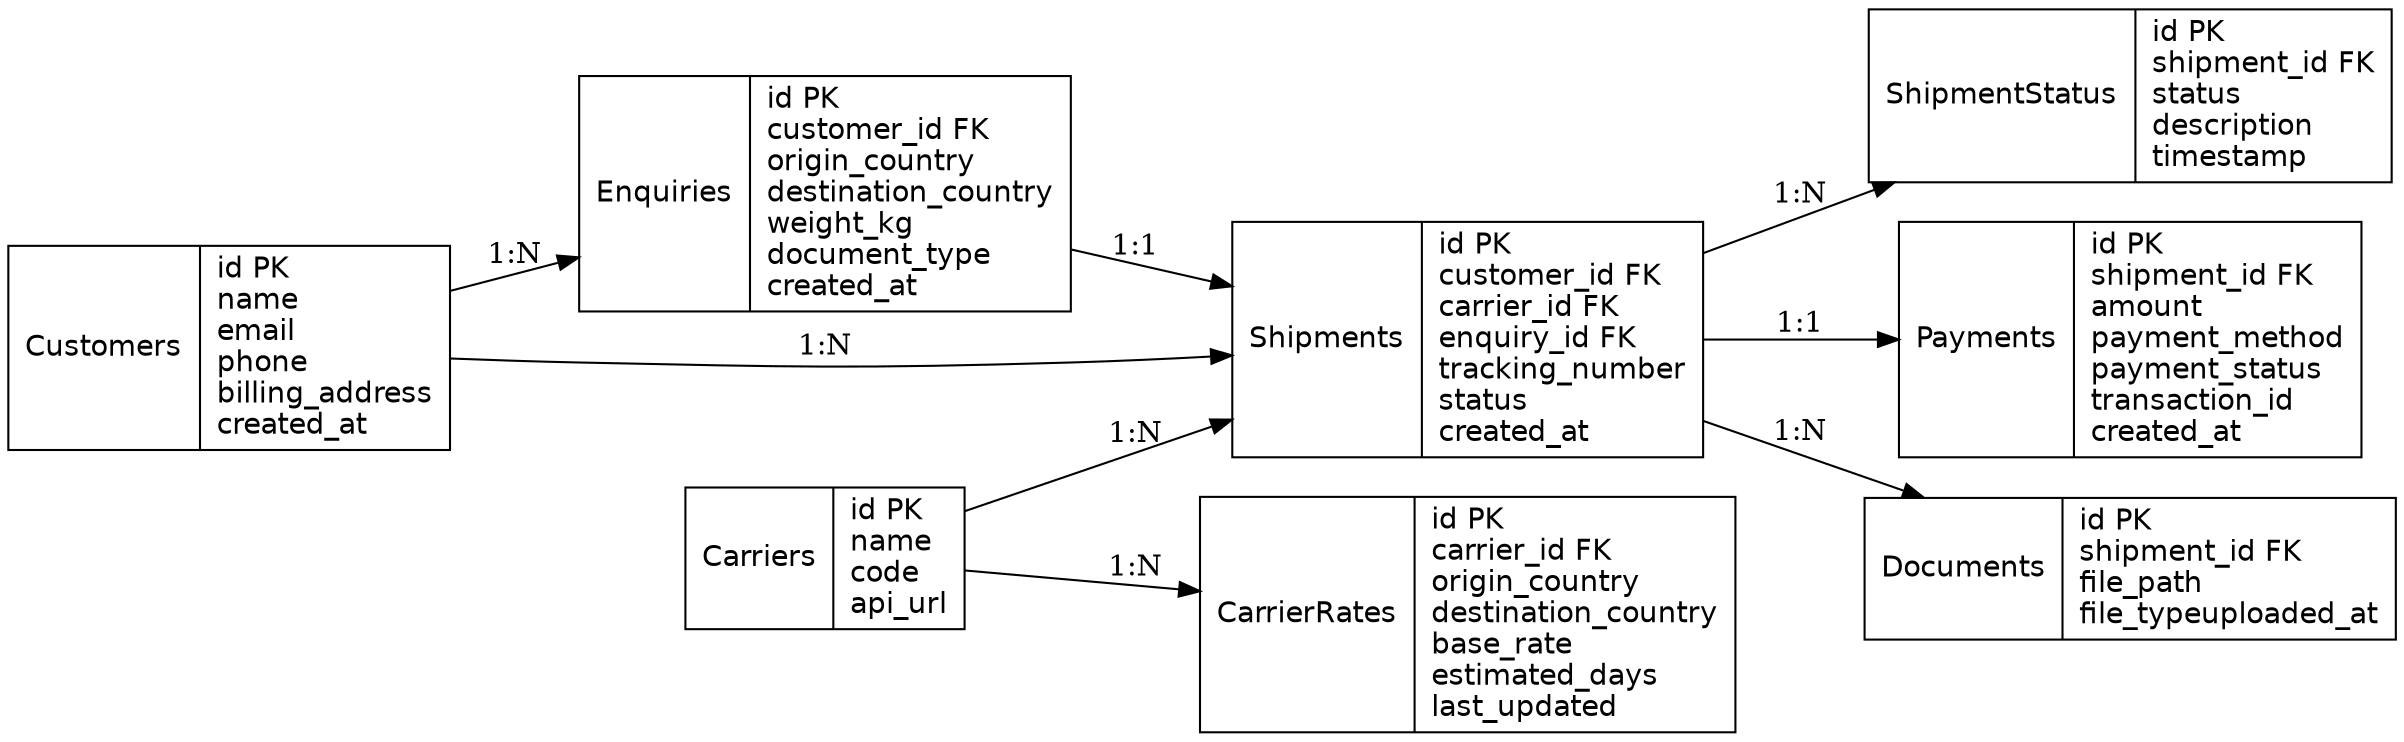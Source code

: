 digraph ShipmentERD {
    rankdir=LR;
    node [shape=record, fontname="Helvetica"];

    Customers [label="{Customers|id PK\lname\lemail\lphone\lbilling_address\lcreated_at\l}"];
    Enquiries [label="{Enquiries|id PK\lcustomer_id FK\lorigin_country\ldestination_country\lweight_kg\ldocument_type\lcreated_at\l}"];
    Carriers [label="{Carriers|id PK\lname\lcode\lapi_url\l}"];
    CarrierRates [label="{CarrierRates|id PK\lcarrier_id FK\lorigin_country\ldestination_country\lbase_rate\lestimated_days\llast_updated\l}"];
    Shipments [label="{Shipments|id PK\lcustomer_id FK\lcarrier_id FK\lenquiry_id FK\ltracking_number\lstatus\lcreated_at\l}"];
    ShipmentStatus [label="{ShipmentStatus|id PK\lshipment_id FK\lstatus\ldescription\ltimestamp\l}"];
    Payments [label="{Payments|id PK\lshipment_id FK\lamount\lpayment_method\lpayment_status\ltransaction_id\lcreated_at\l}"];
    Documents [label="{Documents|id PK\lshipment_id FK\lfile_path\lfile_type\uploaded_at\l}"];

    Customers -> Enquiries [label="1:N"];
    Customers -> Shipments [label="1:N"];
    Enquiries -> Shipments [label="1:1"];
    Carriers -> CarrierRates [label="1:N"];
    Carriers -> Shipments [label="1:N"];
    Shipments -> ShipmentStatus [label="1:N"];
    Shipments -> Payments [label="1:1"];
    Shipments -> Documents [label="1:N"];
}
    
